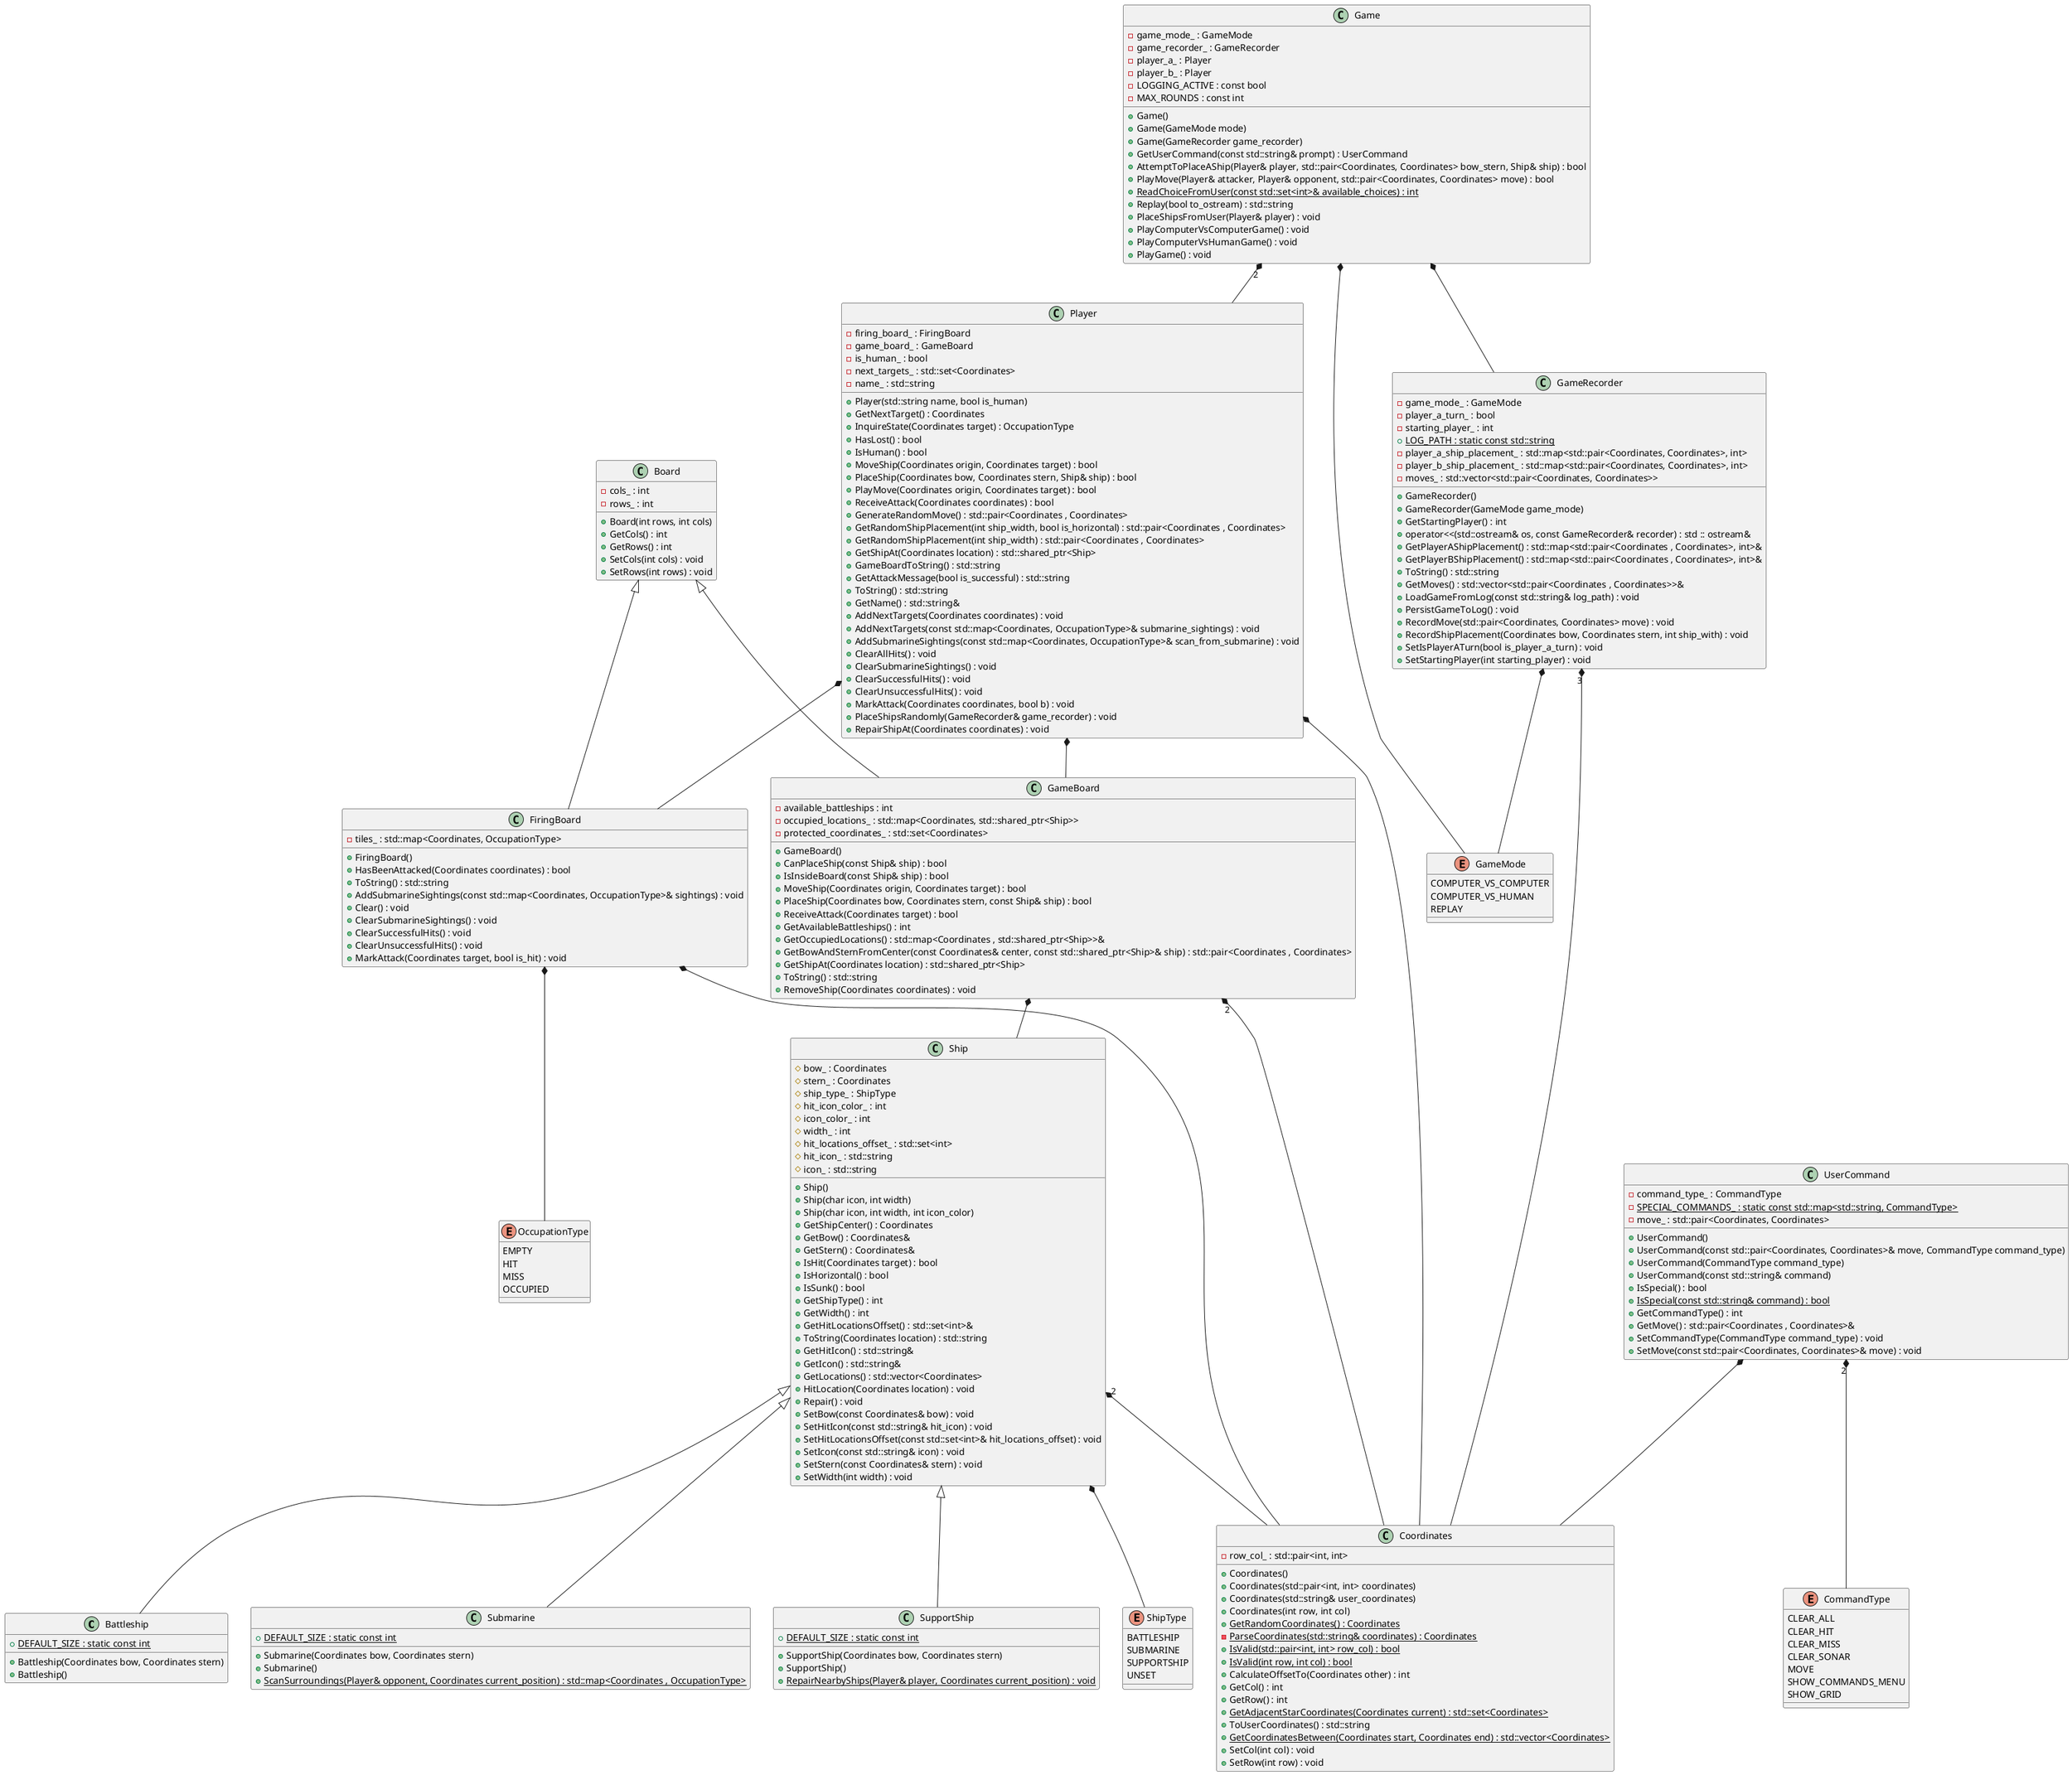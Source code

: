 @startuml





/' Objects '/

class Battleship {
	+Battleship(Coordinates bow, Coordinates stern)
	+Battleship()
	+{static} DEFAULT_SIZE : static const int
}


class Board {
	+Board(int rows, int cols)
	+GetCols() : int 
	+GetRows() : int 
	-cols_ : int
	-rows_ : int
	+SetCols(int cols) : void
	+SetRows(int rows) : void
}


class Coordinates {
	+Coordinates()
	+Coordinates(std::pair<int, int> coordinates)
	+Coordinates(std::string& user_coordinates)
	+Coordinates(int row, int col)
	+{static} GetRandomCoordinates() : Coordinates
	-{static} ParseCoordinates(std::string& coordinates) : Coordinates
	+{static} IsValid(std::pair<int, int> row_col) : bool
	+{static} IsValid(int row, int col) : bool
	+CalculateOffsetTo(Coordinates other) : int 
	+GetCol() : int 
	+GetRow() : int 
	-row_col_ : std::pair<int, int>
	+{static} GetAdjacentStarCoordinates(Coordinates current) : std::set<Coordinates>
	+ToUserCoordinates() : std::string 
	+{static} GetCoordinatesBetween(Coordinates start, Coordinates end) : std::vector<Coordinates>
	+SetCol(int col) : void
	+SetRow(int row) : void
}


class FiringBoard {
	+FiringBoard()
	+HasBeenAttacked(Coordinates coordinates) : bool
	-tiles_ : std::map<Coordinates, OccupationType>
	+ToString() : std::string 
	+AddSubmarineSightings(const std::map<Coordinates, OccupationType>& sightings) : void
	+Clear() : void
	+ClearSubmarineSightings() : void
	+ClearSuccessfulHits() : void
	+ClearUnsuccessfulHits() : void
	+MarkAttack(Coordinates target, bool is_hit) : void
}


class Game {
	+Game()
	+Game(GameMode mode)
	+Game(GameRecorder game_recorder)
	-game_mode_ : GameMode
	-game_recorder_ : GameRecorder
	-player_a_ : Player
	-player_b_ : Player
	+GetUserCommand(const std::string& prompt) : UserCommand
	+AttemptToPlaceAShip(Player& player, std::pair<Coordinates, Coordinates> bow_stern, Ship& ship) : bool
	+PlayMove(Player& attacker, Player& opponent, std::pair<Coordinates, Coordinates> move) : bool
	-LOGGING_ACTIVE : const bool
	-MAX_ROUNDS : const int
	+{static} ReadChoiceFromUser(const std::set<int>& available_choices) : int
	+Replay(bool to_ostream) : std::string
	+PlaceShipsFromUser(Player& player) : void
	+PlayComputerVsComputerGame() : void
	+PlayComputerVsHumanGame() : void
	+PlayGame() : void
}


class GameBoard {
	+GameBoard()
	+CanPlaceShip(const Ship& ship) : bool 
	+IsInsideBoard(const Ship& ship) : bool 
	+MoveShip(Coordinates origin, Coordinates target) : bool
	+PlaceShip(Coordinates bow, Coordinates stern, const Ship& ship) : bool
	+ReceiveAttack(Coordinates target) : bool
	+GetAvailableBattleships() : int 
	-available_battleships : int
	+GetOccupiedLocations() : std::map<Coordinates , std::shared_ptr<Ship>>& 
	-occupied_locations_ : std::map<Coordinates, std::shared_ptr<Ship>>
	+GetBowAndSternFromCenter(const Coordinates& center, const std::shared_ptr<Ship>& ship) : std::pair<Coordinates , Coordinates> 
	-protected_coordinates_ : std::set<Coordinates>
	+GetShipAt(Coordinates location) : std::shared_ptr<Ship>
	+ToString() : std::string 
	+RemoveShip(Coordinates coordinates) : void
}


class GameRecorder {
	+GameRecorder()
	+GameRecorder(GameMode game_mode)
	-game_mode_ : GameMode
	-player_a_turn_ : bool
	+GetStartingPlayer() : int 
	-starting_player_ : int
	+{static} LOG_PATH : static const std::string
	+operator<<(std::ostream& os, const GameRecorder& recorder) : std :: ostream&
	+GetPlayerAShipPlacement() : std::map<std::pair<Coordinates , Coordinates>, int>& 
	+GetPlayerBShipPlacement() : std::map<std::pair<Coordinates , Coordinates>, int>& 
	-player_a_ship_placement_ : std::map<std::pair<Coordinates, Coordinates>, int>
	-player_b_ship_placement_ : std::map<std::pair<Coordinates, Coordinates>, int>
	+ToString() : std::string 
	+GetMoves() : std::vector<std::pair<Coordinates , Coordinates>>& 
	-moves_ : std::vector<std::pair<Coordinates, Coordinates>>
	+LoadGameFromLog(const std::string& log_path) : void
	+PersistGameToLog() : void
	+RecordMove(std::pair<Coordinates, Coordinates> move) : void
	+RecordShipPlacement(Coordinates bow, Coordinates stern, int ship_with) : void
	+SetIsPlayerATurn(bool is_player_a_turn) : void
	+SetStartingPlayer(int starting_player) : void
}


class Player {
	+Player(std::string name, bool is_human)
	+GetNextTarget() : Coordinates
	-firing_board_ : FiringBoard
	-game_board_ : GameBoard
	+InquireState(Coordinates target) : OccupationType
	+HasLost() : bool
	+IsHuman() : bool 
	+MoveShip(Coordinates origin, Coordinates target) : bool
	+PlaceShip(Coordinates bow, Coordinates stern, Ship& ship) : bool
	+PlayMove(Coordinates origin, Coordinates target) : bool
	+ReceiveAttack(Coordinates coordinates) : bool
	-is_human_ : bool
	+GenerateRandomMove() : std::pair<Coordinates , Coordinates>
	+GetRandomShipPlacement(int ship_width, bool is_horizontal) : std::pair<Coordinates , Coordinates> 
	+GetRandomShipPlacement(int ship_width) : std::pair<Coordinates , Coordinates> 
	-next_targets_ : std::set<Coordinates>
	+GetShipAt(Coordinates location) : std::shared_ptr<Ship>
	+GameBoardToString() : std::string 
	+GetAttackMessage(bool is_successful) : std::string
	+ToString() : std::string 
	-name_ : std::string
	+GetName() : std::string& 
	+AddNextTargets(Coordinates coordinates) : void
	+AddNextTargets(const std::map<Coordinates, OccupationType>& submarine_sightings) : void
	+AddSubmarineSightings(const std::map<Coordinates, OccupationType>& scan_from_submarine) : void
	+ClearAllHits() : void
	+ClearSubmarineSightings() : void
	+ClearSuccessfulHits() : void
	+ClearUnsuccessfulHits() : void
	+MarkAttack(Coordinates coordinates, bool b) : void
	+PlaceShipsRandomly(GameRecorder& game_recorder) : void
	+RepairShipAt(Coordinates coordinates) : void
}


class Ship {
	+Ship()
	+Ship(char icon, int width)
	+Ship(char icon, int width, int icon_color)
	+GetShipCenter() : Coordinates
	#bow_ : Coordinates
	#stern_ : Coordinates
	+GetBow() : Coordinates& 
	+GetStern() : Coordinates& 
	#ship_type_ : ShipType
	+IsHit(Coordinates target) : bool
	+IsHorizontal() : bool 
	+IsSunk() : bool
	+GetShipType() : int 
	+GetWidth() : int 
	#hit_icon_color_ : int
	#icon_color_ : int
	#width_ : int
	#hit_locations_offset_ : std::set<int>
	+GetHitLocationsOffset() : std::set<int>& 
	+ToString(Coordinates location) : std::string
	#hit_icon_ : std::string
	#icon_ : std::string
	+GetHitIcon() : std::string& 
	+GetIcon() : std::string& 
	+GetLocations() : std::vector<Coordinates>
	+HitLocation(Coordinates location) : void
	+Repair() : void
	+SetBow(const Coordinates& bow) : void
	+SetHitIcon(const std::string& hit_icon) : void
	+SetHitLocationsOffset(const std::set<int>& hit_locations_offset) : void
	+SetIcon(const std::string& icon) : void
	+SetStern(const Coordinates& stern) : void
	+SetWidth(int width) : void
}


class Submarine {
	+Submarine(Coordinates bow, Coordinates stern)
	+Submarine()
	+{static} DEFAULT_SIZE : static const int
	+{static} ScanSurroundings(Player& opponent, Coordinates current_position) : std::map<Coordinates , OccupationType>
}


class SupportShip {
	+SupportShip(Coordinates bow, Coordinates stern)
	+SupportShip()
	+{static} DEFAULT_SIZE : static const int
	+{static} RepairNearbyShips(Player& player, Coordinates current_position) : void
}


class UserCommand {
	+UserCommand()
	+UserCommand(const std::pair<Coordinates, Coordinates>& move, CommandType command_type)
	+UserCommand(CommandType command_type)
	+UserCommand(const std::string& command)
	-command_type_ : CommandType
	+IsSpecial() : bool 
	+{static} IsSpecial(const std::string& command) : bool
	+GetCommandType() : int 
	-{static} SPECIAL_COMMANDS_ : static const std::map<std::string, CommandType>
	+GetMove() : std::pair<Coordinates , Coordinates>& 
	-move_ : std::pair<Coordinates, Coordinates>
	+SetCommandType(CommandType command_type) : void
	+SetMove(const std::pair<Coordinates, Coordinates>& move) : void
}


enum CommandType {
	CLEAR_ALL
	CLEAR_HIT
	CLEAR_MISS
	CLEAR_SONAR
	MOVE
	SHOW_COMMANDS_MENU
	SHOW_GRID
}


enum GameMode {
	COMPUTER_VS_COMPUTER
	COMPUTER_VS_HUMAN
	REPLAY
}


enum OccupationType {
	EMPTY
	HIT
	MISS
	OCCUPIED
}


enum ShipType {
	BATTLESHIP
	SUBMARINE
	SUPPORTSHIP
	UNSET
}





/' Inheritance relationships '/

.Board <|-- .FiringBoard


.Board <|-- .GameBoard


.Ship <|-- .Battleship


.Ship <|-- .Submarine


.Ship <|-- .SupportShip





/' Aggregation relationships '/

.FiringBoard *-- .Coordinates


.FiringBoard *-- .OccupationType


.Game *-- .GameMode


.Game *-- .GameRecorder


.Game "2" *-- .Player


.GameBoard "2" *-- .Coordinates


.GameBoard *-- .Ship


.GameRecorder "3" *-- .Coordinates


.GameRecorder *-- .GameMode


.Player *-- .Coordinates


.Player *-- .FiringBoard


.Player *-- .GameBoard


.Ship "2" *-- .Coordinates


.Ship *-- .ShipType


.UserCommand "2" *-- .CommandType


.UserCommand *-- .Coordinates






/' Nested objects '/



@enduml

